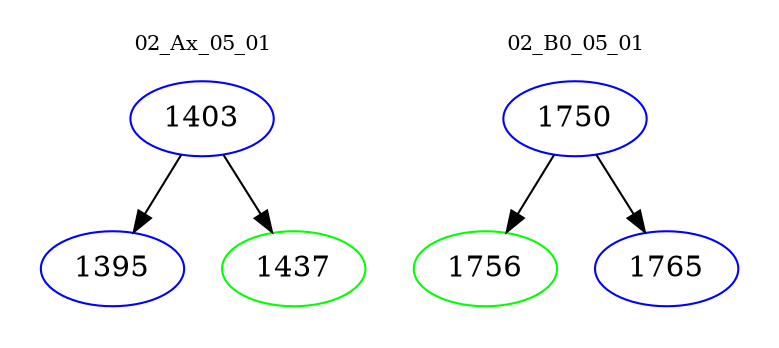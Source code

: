 digraph{
subgraph cluster_0 {
color = white
label = "02_Ax_05_01";
fontsize=10;
T0_1403 [label="1403", color="blue"]
T0_1403 -> T0_1395 [color="black"]
T0_1395 [label="1395", color="blue"]
T0_1403 -> T0_1437 [color="black"]
T0_1437 [label="1437", color="green"]
}
subgraph cluster_1 {
color = white
label = "02_B0_05_01";
fontsize=10;
T1_1750 [label="1750", color="blue"]
T1_1750 -> T1_1756 [color="black"]
T1_1756 [label="1756", color="green"]
T1_1750 -> T1_1765 [color="black"]
T1_1765 [label="1765", color="blue"]
}
}
